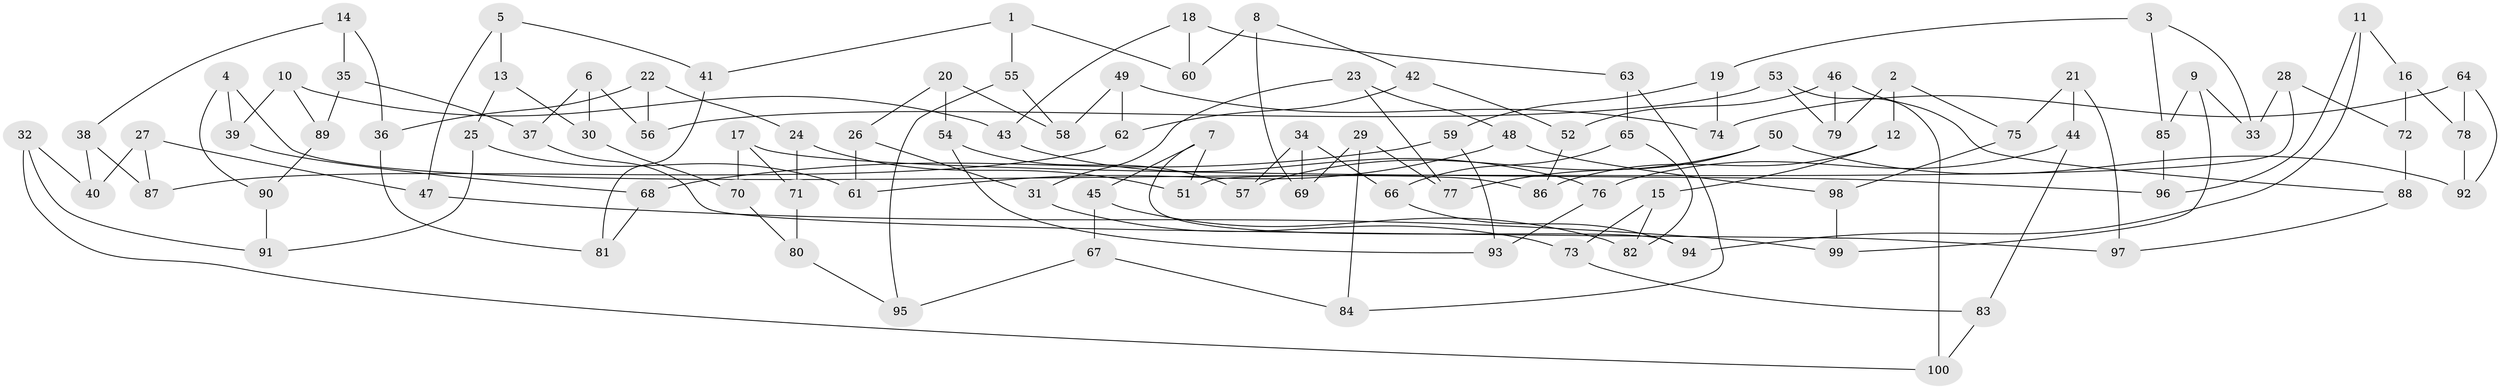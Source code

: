 // Generated by graph-tools (version 1.1) at 2025/39/02/21/25 10:39:00]
// undirected, 100 vertices, 150 edges
graph export_dot {
graph [start="1"]
  node [color=gray90,style=filled];
  1;
  2;
  3;
  4;
  5;
  6;
  7;
  8;
  9;
  10;
  11;
  12;
  13;
  14;
  15;
  16;
  17;
  18;
  19;
  20;
  21;
  22;
  23;
  24;
  25;
  26;
  27;
  28;
  29;
  30;
  31;
  32;
  33;
  34;
  35;
  36;
  37;
  38;
  39;
  40;
  41;
  42;
  43;
  44;
  45;
  46;
  47;
  48;
  49;
  50;
  51;
  52;
  53;
  54;
  55;
  56;
  57;
  58;
  59;
  60;
  61;
  62;
  63;
  64;
  65;
  66;
  67;
  68;
  69;
  70;
  71;
  72;
  73;
  74;
  75;
  76;
  77;
  78;
  79;
  80;
  81;
  82;
  83;
  84;
  85;
  86;
  87;
  88;
  89;
  90;
  91;
  92;
  93;
  94;
  95;
  96;
  97;
  98;
  99;
  100;
  1 -- 60;
  1 -- 55;
  1 -- 41;
  2 -- 75;
  2 -- 12;
  2 -- 79;
  3 -- 33;
  3 -- 85;
  3 -- 19;
  4 -- 86;
  4 -- 90;
  4 -- 39;
  5 -- 41;
  5 -- 13;
  5 -- 47;
  6 -- 56;
  6 -- 30;
  6 -- 37;
  7 -- 94;
  7 -- 45;
  7 -- 51;
  8 -- 69;
  8 -- 60;
  8 -- 42;
  9 -- 33;
  9 -- 85;
  9 -- 99;
  10 -- 39;
  10 -- 89;
  10 -- 43;
  11 -- 96;
  11 -- 16;
  11 -- 94;
  12 -- 15;
  12 -- 86;
  13 -- 25;
  13 -- 30;
  14 -- 36;
  14 -- 38;
  14 -- 35;
  15 -- 73;
  15 -- 82;
  16 -- 78;
  16 -- 72;
  17 -- 71;
  17 -- 96;
  17 -- 70;
  18 -- 60;
  18 -- 63;
  18 -- 43;
  19 -- 74;
  19 -- 59;
  20 -- 26;
  20 -- 54;
  20 -- 58;
  21 -- 44;
  21 -- 75;
  21 -- 97;
  22 -- 36;
  22 -- 24;
  22 -- 56;
  23 -- 31;
  23 -- 48;
  23 -- 77;
  24 -- 71;
  24 -- 51;
  25 -- 91;
  25 -- 61;
  26 -- 31;
  26 -- 61;
  27 -- 87;
  27 -- 40;
  27 -- 47;
  28 -- 51;
  28 -- 33;
  28 -- 72;
  29 -- 69;
  29 -- 84;
  29 -- 77;
  30 -- 70;
  31 -- 73;
  32 -- 91;
  32 -- 40;
  32 -- 100;
  34 -- 57;
  34 -- 66;
  34 -- 69;
  35 -- 89;
  35 -- 37;
  36 -- 81;
  37 -- 97;
  38 -- 40;
  38 -- 87;
  39 -- 68;
  41 -- 81;
  42 -- 52;
  42 -- 62;
  43 -- 76;
  44 -- 83;
  44 -- 76;
  45 -- 67;
  45 -- 82;
  46 -- 52;
  46 -- 79;
  46 -- 88;
  47 -- 99;
  48 -- 61;
  48 -- 98;
  49 -- 62;
  49 -- 58;
  49 -- 74;
  50 -- 77;
  50 -- 92;
  50 -- 57;
  52 -- 86;
  53 -- 100;
  53 -- 79;
  53 -- 56;
  54 -- 57;
  54 -- 93;
  55 -- 58;
  55 -- 95;
  59 -- 93;
  59 -- 68;
  62 -- 87;
  63 -- 65;
  63 -- 84;
  64 -- 78;
  64 -- 74;
  64 -- 92;
  65 -- 66;
  65 -- 82;
  66 -- 94;
  67 -- 95;
  67 -- 84;
  68 -- 81;
  70 -- 80;
  71 -- 80;
  72 -- 88;
  73 -- 83;
  75 -- 98;
  76 -- 93;
  78 -- 92;
  80 -- 95;
  83 -- 100;
  85 -- 96;
  88 -- 97;
  89 -- 90;
  90 -- 91;
  98 -- 99;
}
